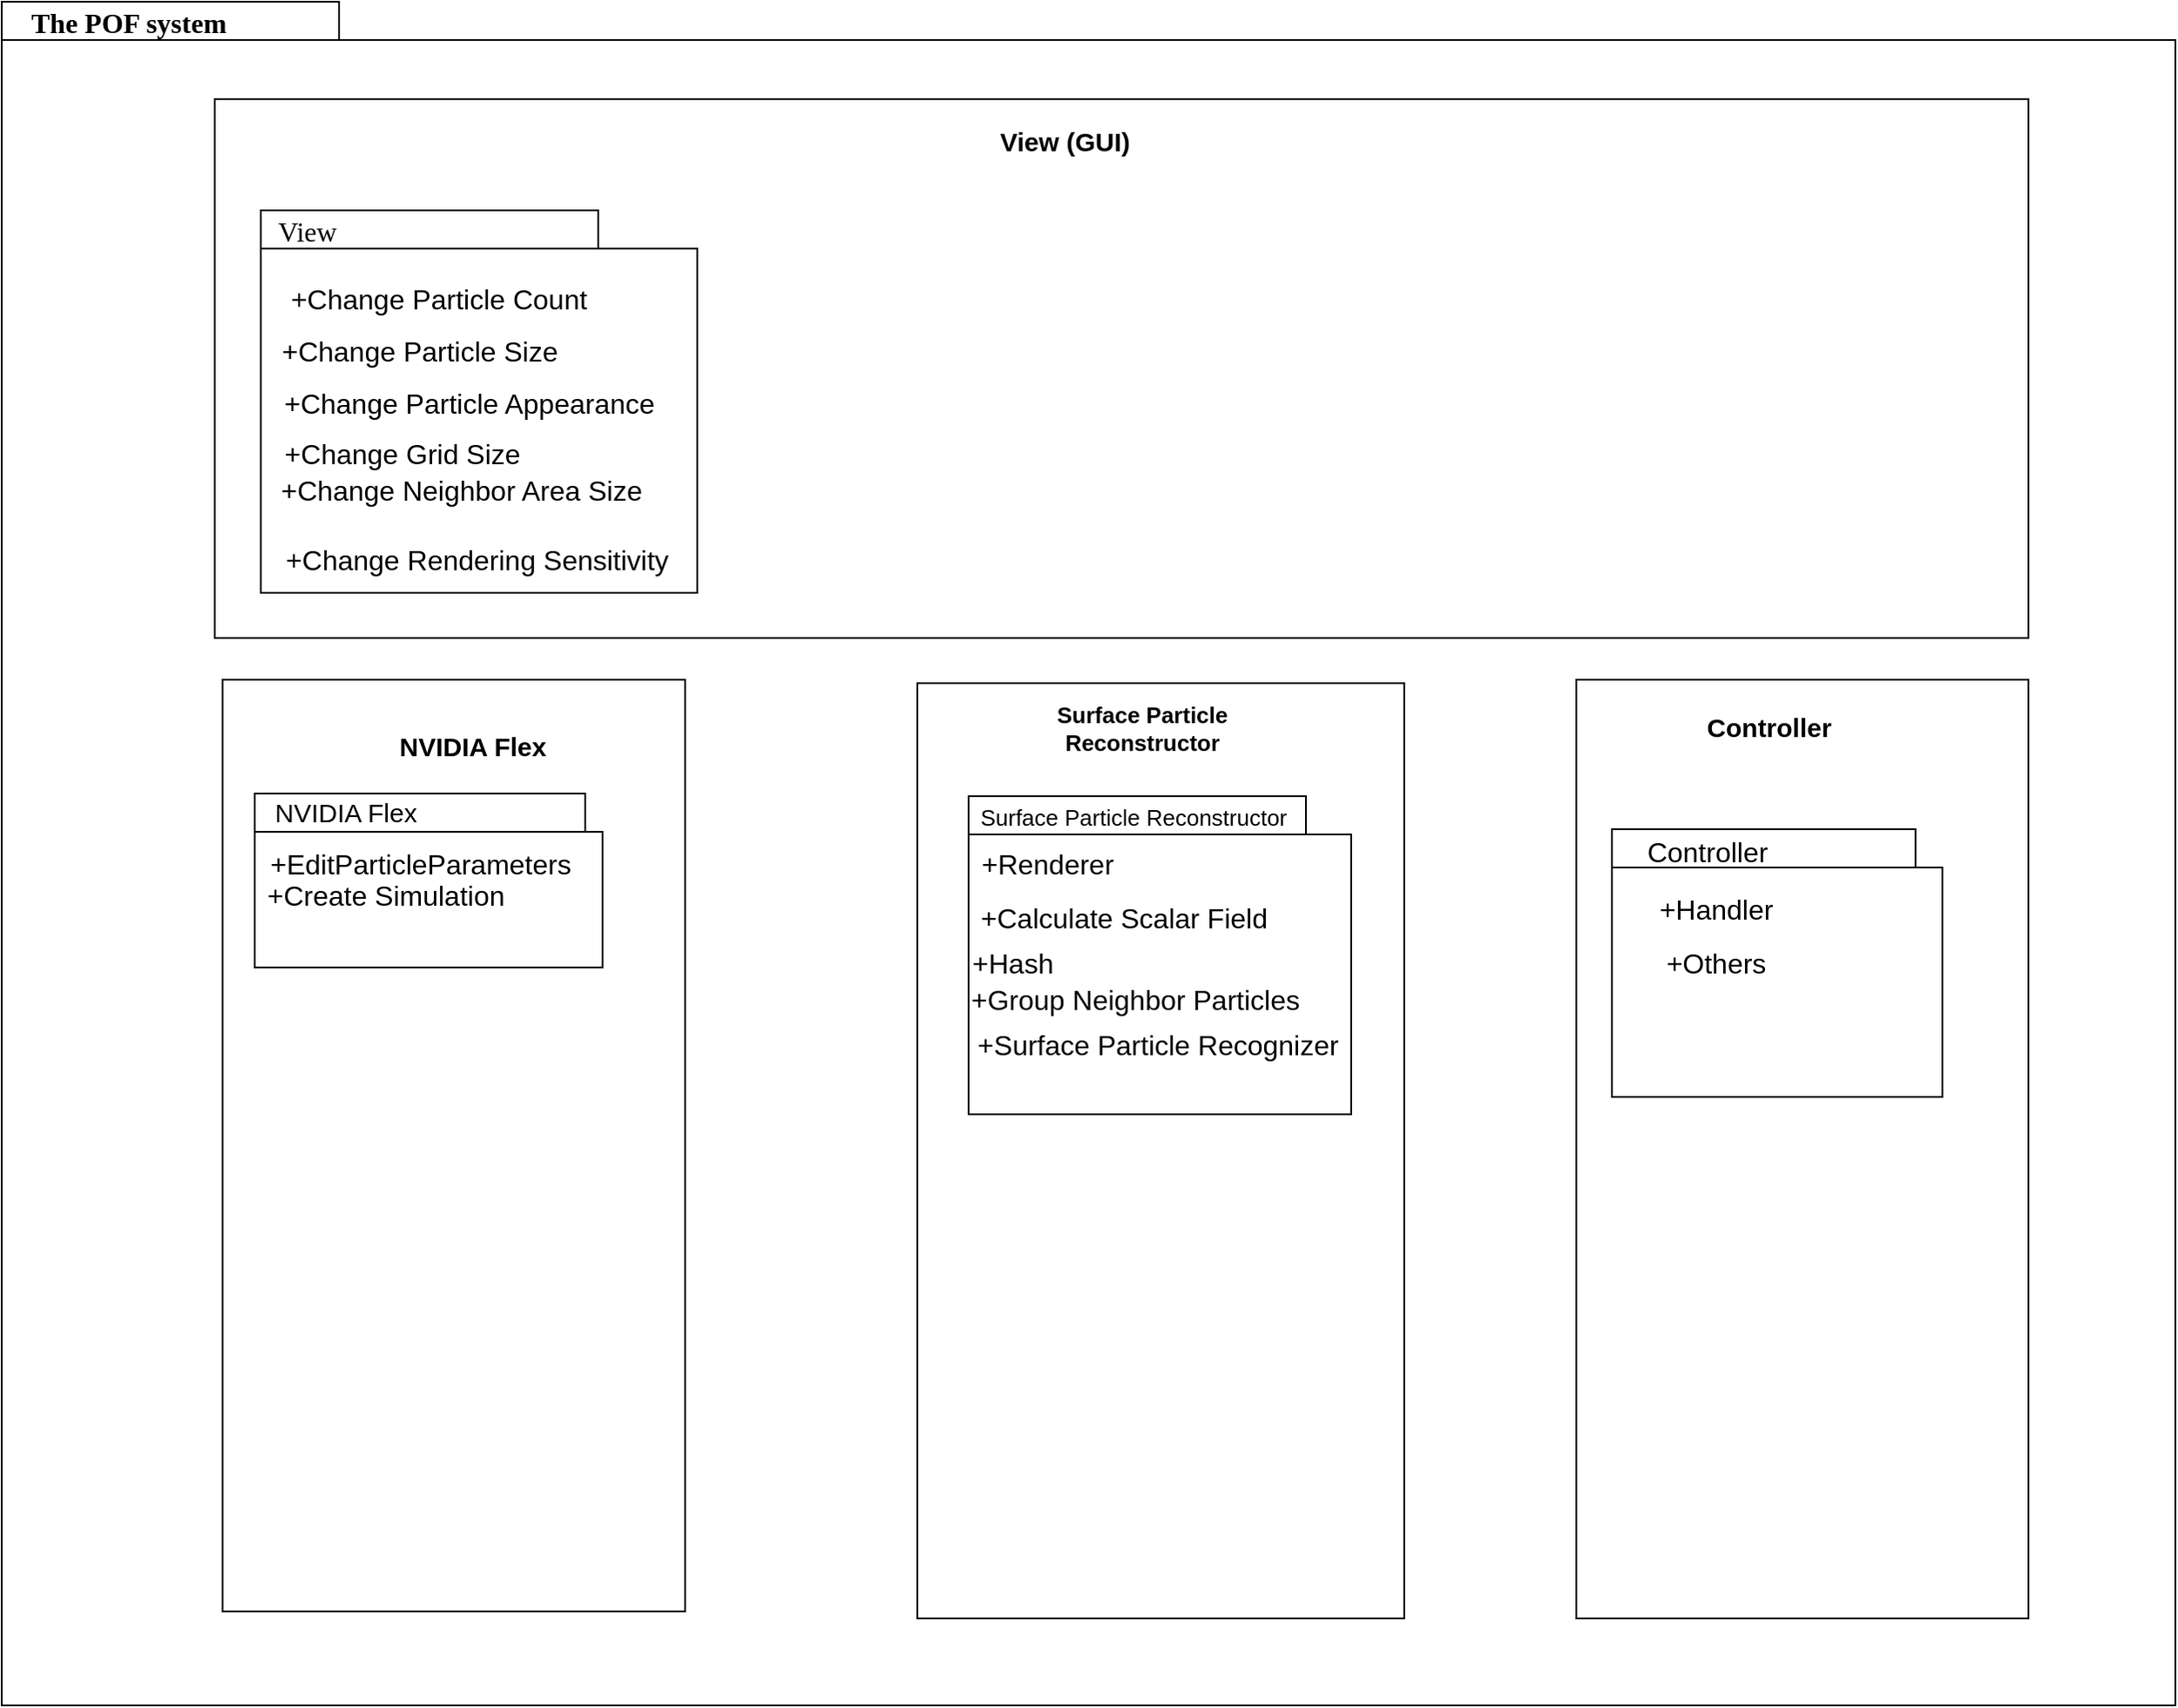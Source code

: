 <mxfile version="12.3.8" type="device" pages="1"><diagram name="Page-1" id="b5b7bab2-c9e2-2cf4-8b2a-24fd1a2a6d21"><mxGraphModel dx="3671" dy="1426" grid="1" gridSize="10" guides="1" tooltips="1" connect="1" arrows="1" fold="1" page="1" pageScale="1" pageWidth="827" pageHeight="1169" background="#ffffff" math="0" shadow="0"><root><mxCell id="0"/><mxCell id="1" parent="0"/><mxCell id="6e0c8c40b5770093-72" value="" style="shape=folder;fontStyle=1;spacingTop=10;tabWidth=194;tabHeight=22;tabPosition=left;html=1;rounded=0;shadow=0;comic=0;labelBackgroundColor=none;strokeWidth=1;fillColor=none;fontFamily=Verdana;fontSize=10;align=center;" parent="1" vertex="1"><mxGeometry x="-690" y="280" width="1250" height="980" as="geometry"/></mxCell><mxCell id="6e0c8c40b5770093-73" value="&lt;b style=&quot;font-size: 16px;&quot;&gt;&lt;font style=&quot;font-size: 16px;&quot;&gt;The POF system&lt;/font&gt;&lt;/b&gt;" style="text;html=1;align=left;verticalAlign=top;spacingTop=-4;fontSize=16;fontFamily=Verdana" parent="1" vertex="1"><mxGeometry x="-675" y="280" width="130" height="20" as="geometry"/></mxCell><mxCell id="aii3zlY63jjv9khDvIEK-2" value="" style="rounded=0;whiteSpace=wrap;html=1;" vertex="1" parent="1"><mxGeometry x="-563" y="670" width="266" height="536" as="geometry"/></mxCell><mxCell id="aii3zlY63jjv9khDvIEK-4" value="NVIDIA Flex" style="text;html=1;strokeColor=none;fillColor=none;align=center;verticalAlign=middle;whiteSpace=wrap;rounded=0;strokeWidth=1;fontSize=15;fontStyle=1" vertex="1" parent="1"><mxGeometry x="-474.5" y="698" width="110" height="20" as="geometry"/></mxCell><mxCell id="aii3zlY63jjv9khDvIEK-5" value="" style="rounded=0;whiteSpace=wrap;html=1;" vertex="1" parent="1"><mxGeometry x="-567.5" y="336" width="1043" height="310" as="geometry"/></mxCell><mxCell id="aii3zlY63jjv9khDvIEK-6" value="View (GUI)" style="text;html=1;strokeColor=none;fillColor=none;align=center;verticalAlign=middle;whiteSpace=wrap;rounded=0;fontSize=15;fontStyle=1" vertex="1" parent="1"><mxGeometry x="-164.5" y="350" width="171" height="20" as="geometry"/></mxCell><mxCell id="aii3zlY63jjv9khDvIEK-8" value="" style="rounded=0;whiteSpace=wrap;html=1;" vertex="1" parent="1"><mxGeometry x="215.5" y="670" width="260" height="540" as="geometry"/></mxCell><mxCell id="aii3zlY63jjv9khDvIEK-9" value="" style="rounded=0;whiteSpace=wrap;html=1;" vertex="1" parent="1"><mxGeometry x="-163.5" y="672" width="280" height="538" as="geometry"/></mxCell><mxCell id="aii3zlY63jjv9khDvIEK-10" value="Controller" style="text;html=1;strokeColor=none;fillColor=none;align=center;verticalAlign=middle;whiteSpace=wrap;rounded=0;fontSize=15;fontStyle=1" vertex="1" parent="1"><mxGeometry x="240.5" y="687" width="171" height="20" as="geometry"/></mxCell><mxCell id="aii3zlY63jjv9khDvIEK-11" value="Surface Particle &lt;br&gt;Reconstructor" style="text;html=1;strokeColor=none;fillColor=none;align=center;verticalAlign=middle;whiteSpace=wrap;rounded=0;fontSize=13;fontStyle=1" vertex="1" parent="1"><mxGeometry x="-140.5" y="681.5" width="212" height="33" as="geometry"/></mxCell><mxCell id="aii3zlY63jjv9khDvIEK-76" value="" style="shape=folder;fontStyle=1;spacingTop=10;tabWidth=194;tabHeight=22;tabPosition=left;html=1;rounded=0;shadow=0;comic=0;labelBackgroundColor=none;strokeWidth=1;fillColor=none;fontFamily=Verdana;fontSize=10;align=center;" vertex="1" parent="1"><mxGeometry x="-544.5" y="735.5" width="200" height="100" as="geometry"/></mxCell><mxCell id="aii3zlY63jjv9khDvIEK-77" value="NVIDIA Flex" style="text;html=1;strokeColor=none;fillColor=none;align=center;verticalAlign=middle;whiteSpace=wrap;rounded=0;strokeWidth=1;fontSize=15;fontStyle=0" vertex="1" parent="1"><mxGeometry x="-544.5" y="735.5" width="104" height="20" as="geometry"/></mxCell><mxCell id="aii3zlY63jjv9khDvIEK-78" value="+EditParticleParameters&lt;br&gt;" style="text;html=1;strokeColor=none;fillColor=none;align=center;verticalAlign=middle;whiteSpace=wrap;rounded=0;fontSize=16;" vertex="1" parent="1"><mxGeometry x="-544.5" y="765.5" width="190" height="21" as="geometry"/></mxCell><mxCell id="aii3zlY63jjv9khDvIEK-79" value="" style="shape=folder;fontStyle=1;spacingTop=10;tabWidth=194;tabHeight=22;tabPosition=left;html=1;rounded=0;shadow=0;comic=0;labelBackgroundColor=none;strokeWidth=1;fillColor=none;fontFamily=Verdana;fontSize=10;align=center;" vertex="1" parent="1"><mxGeometry x="-134" y="737" width="220" height="183" as="geometry"/></mxCell><mxCell id="aii3zlY63jjv9khDvIEK-80" value="&lt;font style=&quot;font-size: 13px&quot;&gt;Surface Particle&amp;nbsp;Reconstructor&lt;/font&gt;" style="text;html=1;strokeColor=none;fillColor=none;align=center;verticalAlign=middle;whiteSpace=wrap;rounded=0;strokeWidth=1;fontSize=15;fontStyle=0" vertex="1" parent="1"><mxGeometry x="-134.5" y="729.5" width="190" height="36" as="geometry"/></mxCell><mxCell id="aii3zlY63jjv9khDvIEK-81" value="+Renderer" style="text;html=1;strokeColor=none;fillColor=none;align=center;verticalAlign=middle;whiteSpace=wrap;rounded=0;fontSize=16;" vertex="1" parent="1"><mxGeometry x="-164.5" y="763" width="151" height="26" as="geometry"/></mxCell><mxCell id="aii3zlY63jjv9khDvIEK-85" value="+Create Simulation" style="text;html=1;strokeColor=none;fillColor=none;align=center;verticalAlign=middle;whiteSpace=wrap;rounded=0;fontSize=16;" vertex="1" parent="1"><mxGeometry x="-544.5" y="783.5" width="150" height="21" as="geometry"/></mxCell><mxCell id="aii3zlY63jjv9khDvIEK-86" value="+Calculate Scalar Field" style="text;html=1;strokeColor=none;fillColor=none;align=center;verticalAlign=middle;whiteSpace=wrap;rounded=0;fontSize=16;" vertex="1" parent="1"><mxGeometry x="-130" y="794" width="171" height="26" as="geometry"/></mxCell><mxCell id="aii3zlY63jjv9khDvIEK-87" value="Controller" style="text;html=1;strokeColor=none;fillColor=none;align=center;verticalAlign=middle;whiteSpace=wrap;rounded=0;fontSize=16;" vertex="1" parent="1"><mxGeometry x="215.5" y="755.5" width="150" height="26" as="geometry"/></mxCell><mxCell id="aii3zlY63jjv9khDvIEK-88" value="+Hash" style="text;html=1;strokeColor=none;fillColor=none;align=center;verticalAlign=middle;whiteSpace=wrap;rounded=0;fontSize=16;" vertex="1" parent="1"><mxGeometry x="-194.5" y="820" width="171" height="26" as="geometry"/></mxCell><mxCell id="aii3zlY63jjv9khDvIEK-89" value="+Group Neighbor Particles" style="text;html=1;strokeColor=none;fillColor=none;align=center;verticalAlign=middle;whiteSpace=wrap;rounded=0;fontSize=16;" vertex="1" parent="1"><mxGeometry x="-134.5" y="840.5" width="192" height="26" as="geometry"/></mxCell><mxCell id="aii3zlY63jjv9khDvIEK-90" value="+Surface Particle Recognizer" style="text;html=1;strokeColor=none;fillColor=none;align=center;verticalAlign=middle;whiteSpace=wrap;rounded=0;fontSize=16;" vertex="1" parent="1"><mxGeometry x="-130" y="866.5" width="210" height="26" as="geometry"/></mxCell><mxCell id="aii3zlY63jjv9khDvIEK-91" value="" style="shape=folder;fontStyle=1;spacingTop=10;tabWidth=194;tabHeight=22;tabPosition=left;html=1;rounded=0;shadow=0;comic=0;labelBackgroundColor=none;strokeWidth=1;fillColor=none;fontFamily=Verdana;fontSize=10;align=center;" vertex="1" parent="1"><mxGeometry x="236" y="756" width="190" height="154" as="geometry"/></mxCell><mxCell id="aii3zlY63jjv9khDvIEK-92" value="+Handler" style="text;html=1;strokeColor=none;fillColor=none;align=center;verticalAlign=middle;whiteSpace=wrap;rounded=0;fontSize=16;" vertex="1" parent="1"><mxGeometry x="245.5" y="789" width="100" height="26" as="geometry"/></mxCell><mxCell id="aii3zlY63jjv9khDvIEK-93" value="+Others" style="text;html=1;strokeColor=none;fillColor=none;align=center;verticalAlign=middle;whiteSpace=wrap;rounded=0;fontSize=16;" vertex="1" parent="1"><mxGeometry x="245.5" y="820" width="100" height="26" as="geometry"/></mxCell><mxCell id="aii3zlY63jjv9khDvIEK-94" value="" style="shape=folder;fontStyle=1;spacingTop=10;tabWidth=194;tabHeight=22;tabPosition=left;html=1;rounded=0;shadow=0;comic=0;labelBackgroundColor=none;strokeWidth=1;fillColor=none;fontFamily=Verdana;fontSize=10;align=center;" vertex="1" parent="1"><mxGeometry x="-541" y="400" width="251" height="220" as="geometry"/></mxCell><mxCell id="aii3zlY63jjv9khDvIEK-95" value="&lt;span style=&quot;font-size: 16px&quot;&gt;&lt;font style=&quot;font-size: 16px&quot;&gt;View&lt;/font&gt;&lt;/span&gt;" style="text;html=1;align=left;verticalAlign=top;spacingTop=-4;fontSize=16;fontFamily=Verdana;fontStyle=0" vertex="1" parent="1"><mxGeometry x="-533.5" y="400" width="130" height="20" as="geometry"/></mxCell><mxCell id="aii3zlY63jjv9khDvIEK-96" value="+Change Particle Count" style="text;html=1;strokeColor=none;fillColor=none;align=center;verticalAlign=middle;whiteSpace=wrap;rounded=0;fontSize=16;" vertex="1" parent="1"><mxGeometry x="-533.5" y="440" width="189" height="21" as="geometry"/></mxCell><mxCell id="aii3zlY63jjv9khDvIEK-97" value="+Change Particle Size" style="text;html=1;strokeColor=none;fillColor=none;align=center;verticalAlign=middle;whiteSpace=wrap;rounded=0;fontSize=16;" vertex="1" parent="1"><mxGeometry x="-544.5" y="470" width="189" height="21" as="geometry"/></mxCell><mxCell id="aii3zlY63jjv9khDvIEK-98" value="+Change Particle Appearance" style="text;html=1;strokeColor=none;fillColor=none;align=center;verticalAlign=middle;whiteSpace=wrap;rounded=0;fontSize=16;" vertex="1" parent="1"><mxGeometry x="-543" y="500" width="244" height="21" as="geometry"/></mxCell><mxCell id="aii3zlY63jjv9khDvIEK-99" value="+Change Grid Size" style="text;html=1;strokeColor=none;fillColor=none;align=center;verticalAlign=middle;whiteSpace=wrap;rounded=0;fontSize=16;" vertex="1" parent="1"><mxGeometry x="-545" y="529" width="171" height="21" as="geometry"/></mxCell><mxCell id="aii3zlY63jjv9khDvIEK-100" value="+Change Neighbor Area Size" style="text;html=1;strokeColor=none;fillColor=none;align=center;verticalAlign=middle;whiteSpace=wrap;rounded=0;fontSize=16;" vertex="1" parent="1"><mxGeometry x="-533.5" y="550" width="215" height="21" as="geometry"/></mxCell><mxCell id="aii3zlY63jjv9khDvIEK-101" value="+Change Rendering Sensitivity" style="text;html=1;strokeColor=none;fillColor=none;align=center;verticalAlign=middle;whiteSpace=wrap;rounded=0;fontSize=16;" vertex="1" parent="1"><mxGeometry x="-541" y="590" width="249" height="21" as="geometry"/></mxCell></root></mxGraphModel></diagram></mxfile>